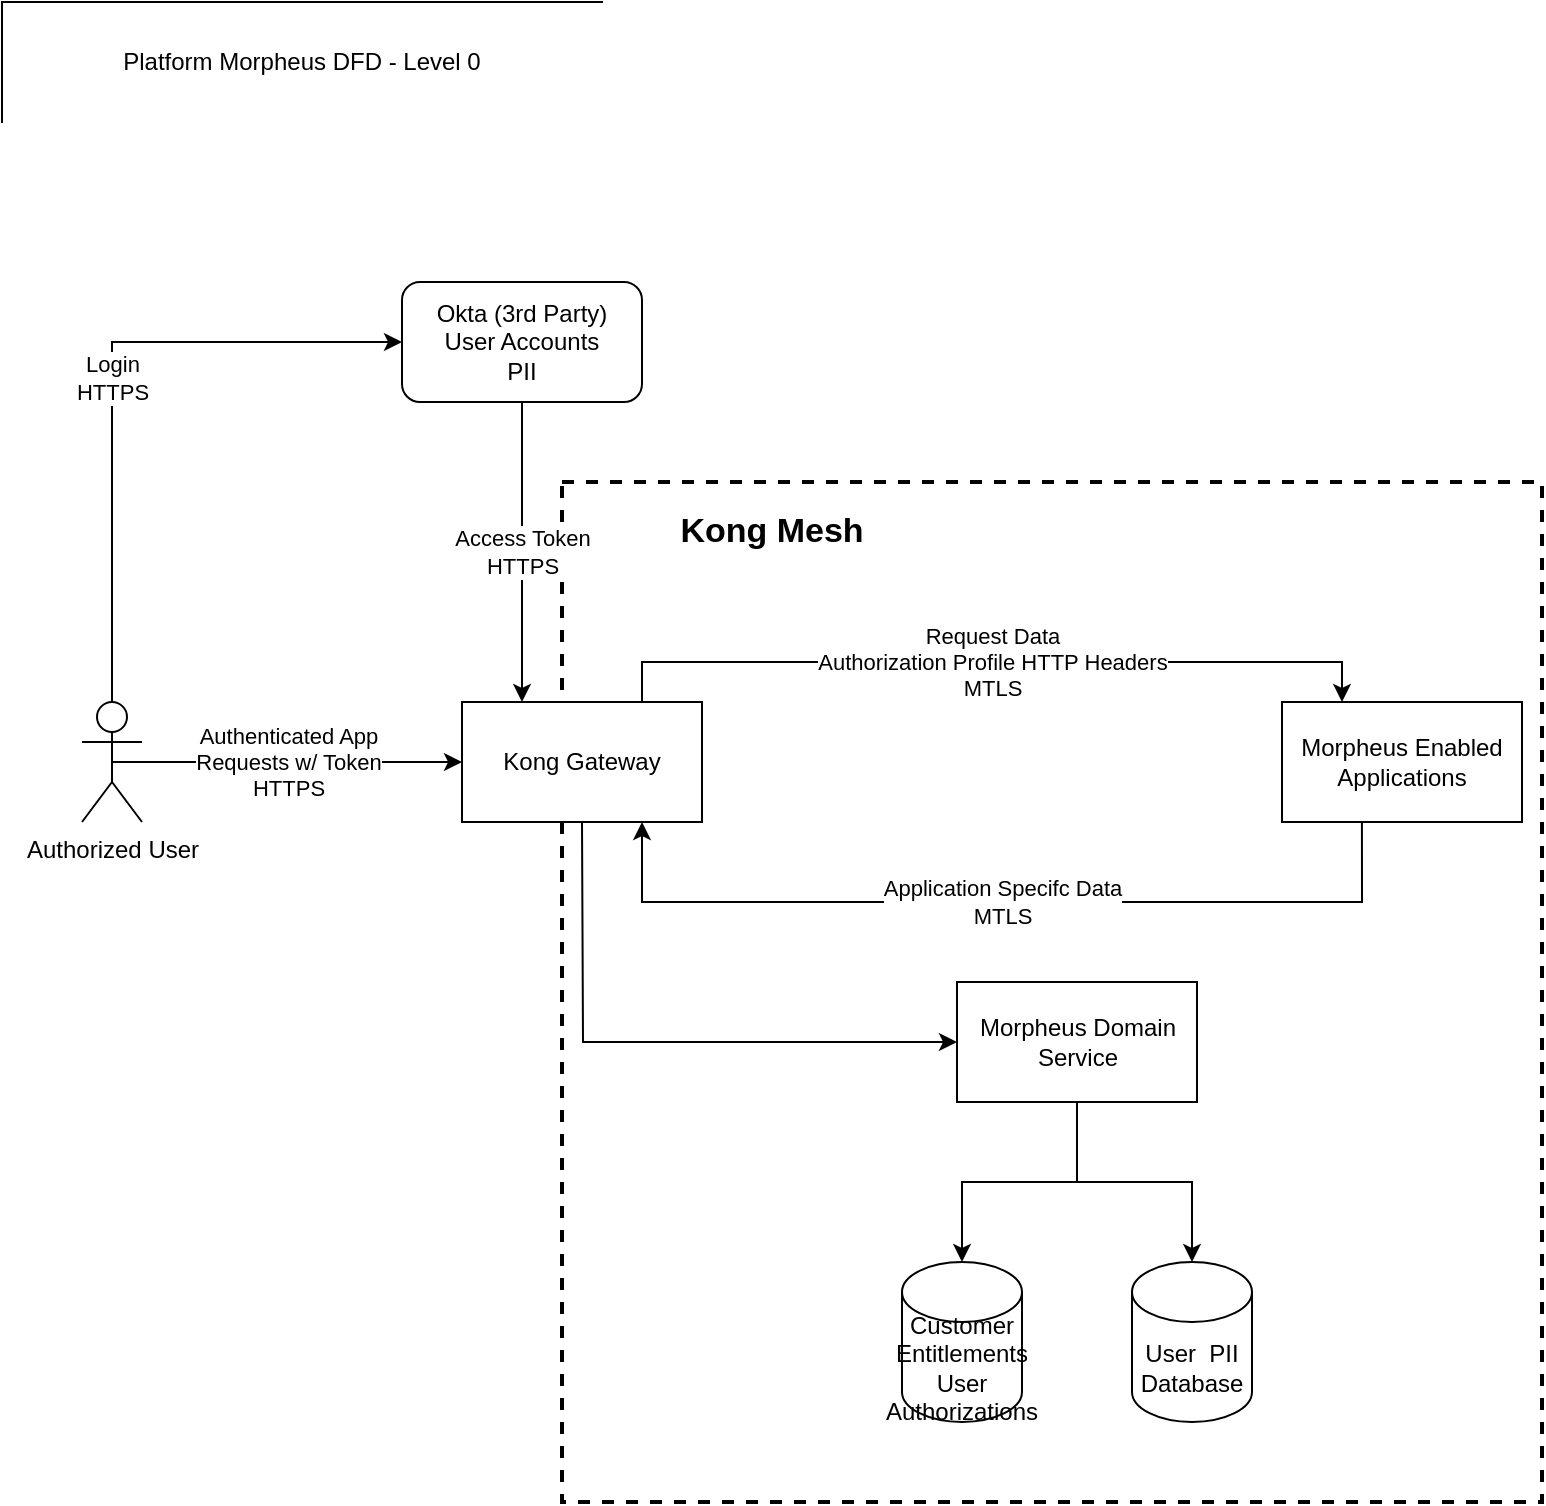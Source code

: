 <mxfile version="20.8.16" type="device"><diagram name="Page-1" id="g7S1QMbIfYLZPxOHycVF"><mxGraphModel dx="1098" dy="988" grid="1" gridSize="10" guides="1" tooltips="1" connect="1" arrows="1" fold="1" page="1" pageScale="1" pageWidth="850" pageHeight="1100" math="0" shadow="0"><root><mxCell id="0"/><mxCell id="1" parent="0"/><mxCell id="-g8zrjvSW6ZdotV9t9QR-51" value="" style="rounded=0;whiteSpace=wrap;html=1;align=left;dashed=1;strokeWidth=2;" vertex="1" parent="1"><mxGeometry x="320" y="280" width="490" height="510" as="geometry"/></mxCell><mxCell id="-g8zrjvSW6ZdotV9t9QR-4" value="Authorized User" style="shape=umlActor;verticalLabelPosition=bottom;verticalAlign=top;html=1;outlineConnect=0;" vertex="1" parent="1"><mxGeometry x="80" y="390" width="30" height="60" as="geometry"/></mxCell><mxCell id="-g8zrjvSW6ZdotV9t9QR-13" value="Platform Morpheus DFD - Level 0" style="shape=partialRectangle;whiteSpace=wrap;html=1;bottom=0;right=0;fillColor=none;" vertex="1" parent="1"><mxGeometry x="40" y="40" width="300" height="60" as="geometry"/></mxCell><mxCell id="-g8zrjvSW6ZdotV9t9QR-33" value="Okta (3rd Party)&lt;br&gt;User Accounts&lt;br&gt;PII" style="rounded=1;whiteSpace=wrap;html=1;" vertex="1" parent="1"><mxGeometry x="240" y="180" width="120" height="60" as="geometry"/></mxCell><mxCell id="-g8zrjvSW6ZdotV9t9QR-34" value="Login&lt;br&gt;HTTPS" style="endArrow=classic;html=1;rounded=0;entryX=0;entryY=0.5;entryDx=0;entryDy=0;edgeStyle=orthogonalEdgeStyle;exitX=0.5;exitY=0;exitDx=0;exitDy=0;exitPerimeter=0;" edge="1" parent="1" source="-g8zrjvSW6ZdotV9t9QR-4" target="-g8zrjvSW6ZdotV9t9QR-33"><mxGeometry width="50" height="50" relative="1" as="geometry"><mxPoint x="120" y="350" as="sourcePoint"/><mxPoint x="220" y="220" as="targetPoint"/></mxGeometry></mxCell><mxCell id="-g8zrjvSW6ZdotV9t9QR-48" value="Request Data&lt;br&gt;Authorization Profile HTTP Headers&lt;br&gt;MTLS" style="edgeStyle=orthogonalEdgeStyle;rounded=0;orthogonalLoop=1;jettySize=auto;html=1;startArrow=none;startFill=0;endArrow=classic;endFill=1;exitX=0.75;exitY=0;exitDx=0;exitDy=0;entryX=0.25;entryY=0;entryDx=0;entryDy=0;" edge="1" parent="1" source="-g8zrjvSW6ZdotV9t9QR-35" target="-g8zrjvSW6ZdotV9t9QR-39"><mxGeometry relative="1" as="geometry"/></mxCell><mxCell id="-g8zrjvSW6ZdotV9t9QR-35" value="Kong Gateway" style="rounded=0;whiteSpace=wrap;html=1;" vertex="1" parent="1"><mxGeometry x="270" y="390" width="120" height="60" as="geometry"/></mxCell><mxCell id="-g8zrjvSW6ZdotV9t9QR-36" value="Access Token&lt;br&gt;HTTPS" style="endArrow=none;html=1;rounded=0;entryX=0.5;entryY=1;entryDx=0;entryDy=0;exitX=0.25;exitY=0;exitDx=0;exitDy=0;startArrow=classic;startFill=1;endFill=0;" edge="1" parent="1" source="-g8zrjvSW6ZdotV9t9QR-35" target="-g8zrjvSW6ZdotV9t9QR-33"><mxGeometry width="50" height="50" relative="1" as="geometry"><mxPoint x="330" y="380" as="sourcePoint"/><mxPoint x="450" y="370" as="targetPoint"/></mxGeometry></mxCell><mxCell id="-g8zrjvSW6ZdotV9t9QR-39" value="Morpheus Enabled Applications" style="rounded=0;whiteSpace=wrap;html=1;" vertex="1" parent="1"><mxGeometry x="680" y="390" width="120" height="60" as="geometry"/></mxCell><mxCell id="-g8zrjvSW6ZdotV9t9QR-40" value="Authenticated App &lt;br&gt;Requests w/ Token&lt;br&gt;HTTPS" style="endArrow=classic;html=1;rounded=0;entryX=0;entryY=0.5;entryDx=0;entryDy=0;exitX=0.5;exitY=0.5;exitDx=0;exitDy=0;exitPerimeter=0;" edge="1" parent="1" source="-g8zrjvSW6ZdotV9t9QR-4" target="-g8zrjvSW6ZdotV9t9QR-35"><mxGeometry width="50" height="50" relative="1" as="geometry"><mxPoint x="180" y="490" as="sourcePoint"/><mxPoint x="230" y="440" as="targetPoint"/></mxGeometry></mxCell><mxCell id="-g8zrjvSW6ZdotV9t9QR-46" value="" style="edgeStyle=orthogonalEdgeStyle;rounded=0;orthogonalLoop=1;jettySize=auto;html=1;startArrow=classic;startFill=1;endArrow=none;endFill=0;" edge="1" parent="1" source="-g8zrjvSW6ZdotV9t9QR-41" target="-g8zrjvSW6ZdotV9t9QR-43"><mxGeometry relative="1" as="geometry"/></mxCell><mxCell id="-g8zrjvSW6ZdotV9t9QR-41" value="User&amp;nbsp; PII Database" style="shape=cylinder3;whiteSpace=wrap;html=1;boundedLbl=1;backgroundOutline=1;size=15;" vertex="1" parent="1"><mxGeometry x="605" y="670" width="60" height="80" as="geometry"/></mxCell><mxCell id="-g8zrjvSW6ZdotV9t9QR-45" value="" style="edgeStyle=orthogonalEdgeStyle;rounded=0;orthogonalLoop=1;jettySize=auto;html=1;startArrow=classic;startFill=1;endArrow=none;endFill=0;" edge="1" parent="1" source="-g8zrjvSW6ZdotV9t9QR-42" target="-g8zrjvSW6ZdotV9t9QR-43"><mxGeometry relative="1" as="geometry"/></mxCell><mxCell id="-g8zrjvSW6ZdotV9t9QR-42" value="Customer Entitlements&lt;br&gt;User Authorizations" style="shape=cylinder3;whiteSpace=wrap;html=1;boundedLbl=1;backgroundOutline=1;size=15;" vertex="1" parent="1"><mxGeometry x="490" y="670" width="60" height="80" as="geometry"/></mxCell><mxCell id="-g8zrjvSW6ZdotV9t9QR-47" value="" style="edgeStyle=orthogonalEdgeStyle;rounded=0;orthogonalLoop=1;jettySize=auto;html=1;startArrow=classic;startFill=1;endArrow=none;endFill=0;" edge="1" parent="1" source="-g8zrjvSW6ZdotV9t9QR-43"><mxGeometry relative="1" as="geometry"><mxPoint x="330" y="450" as="targetPoint"/></mxGeometry></mxCell><mxCell id="-g8zrjvSW6ZdotV9t9QR-43" value="Morpheus Domain Service" style="rounded=0;whiteSpace=wrap;html=1;" vertex="1" parent="1"><mxGeometry x="517.5" y="530" width="120" height="60" as="geometry"/></mxCell><mxCell id="-g8zrjvSW6ZdotV9t9QR-49" value="Application Specifc Data&lt;br&gt;MTLS" style="endArrow=classic;html=1;rounded=0;entryX=0.75;entryY=1;entryDx=0;entryDy=0;exitX=0.333;exitY=1;exitDx=0;exitDy=0;exitPerimeter=0;edgeStyle=orthogonalEdgeStyle;" edge="1" parent="1" source="-g8zrjvSW6ZdotV9t9QR-39" target="-g8zrjvSW6ZdotV9t9QR-35"><mxGeometry width="50" height="50" relative="1" as="geometry"><mxPoint x="400" y="340" as="sourcePoint"/><mxPoint x="450" y="290" as="targetPoint"/><Array as="points"><mxPoint x="720" y="490"/><mxPoint x="360" y="490"/></Array></mxGeometry></mxCell><mxCell id="-g8zrjvSW6ZdotV9t9QR-52" value="&lt;b&gt;&lt;font style=&quot;font-size: 17px;&quot;&gt;Kong Mesh&lt;/font&gt;&lt;/b&gt;" style="text;strokeColor=none;align=center;fillColor=none;html=1;verticalAlign=middle;whiteSpace=wrap;rounded=0;" vertex="1" parent="1"><mxGeometry x="360" y="290" width="130" height="30" as="geometry"/></mxCell></root></mxGraphModel></diagram></mxfile>